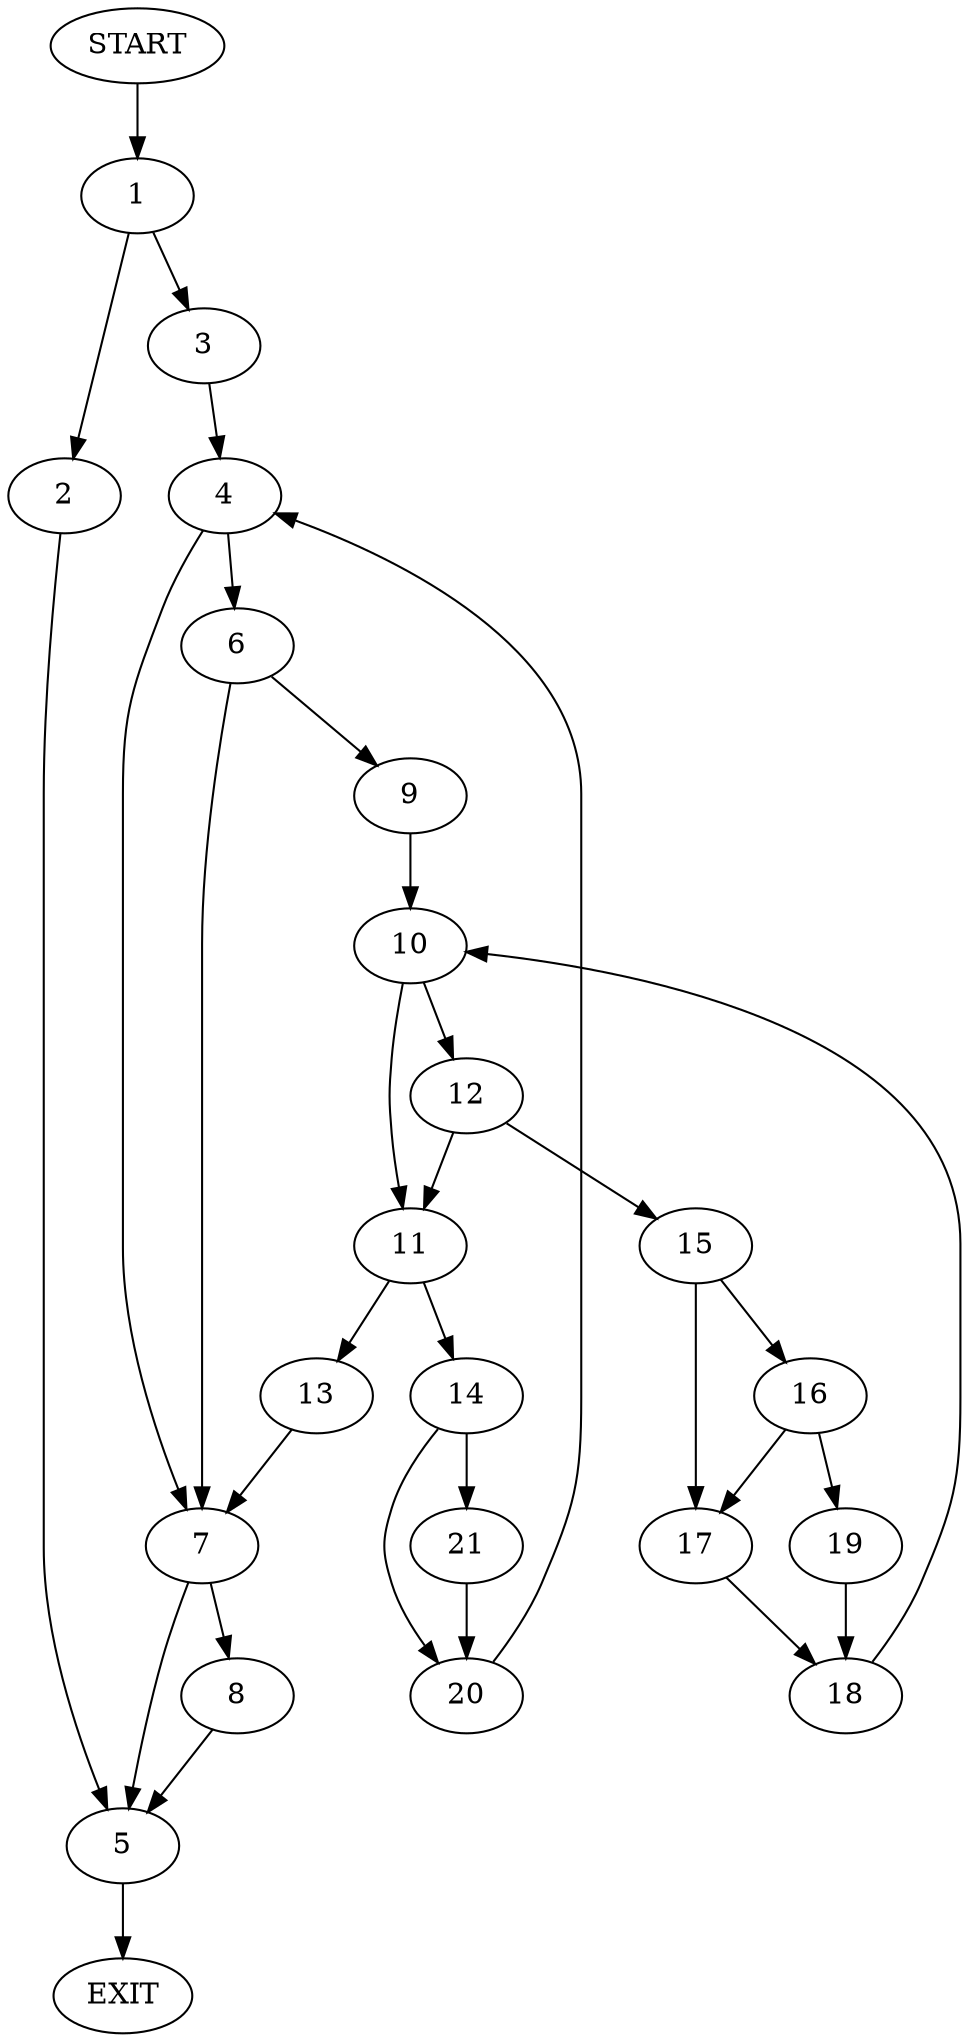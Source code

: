 digraph {
0 [label="START"];
1;
2;
3;
4;
5;
6;
7;
8;
9;
10;
11;
12;
13;
14;
15;
16;
17;
18;
19;
20;
21;
22 [label="EXIT"];
0 -> 1;
1 -> 2;
1 -> 3;
3 -> 4;
2 -> 5;
5 -> 22;
4 -> 6;
4 -> 7;
7 -> 5;
7 -> 8;
6 -> 7;
6 -> 9;
9 -> 10;
10 -> 11;
10 -> 12;
11 -> 13;
11 -> 14;
12 -> 11;
12 -> 15;
15 -> 16;
15 -> 17;
17 -> 18;
16 -> 19;
16 -> 17;
19 -> 18;
18 -> 10;
13 -> 7;
14 -> 20;
14 -> 21;
21 -> 20;
20 -> 4;
8 -> 5;
}